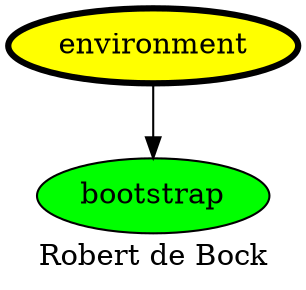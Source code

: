 digraph PhiloDilemma {
  label = "Robert de Bock" ;
  overlap=false
  {
    bootstrap [fillcolor=green style=filled]
    environment [fillcolor=yellow style=filled penwidth=3]
  }
  environment -> bootstrap
}
